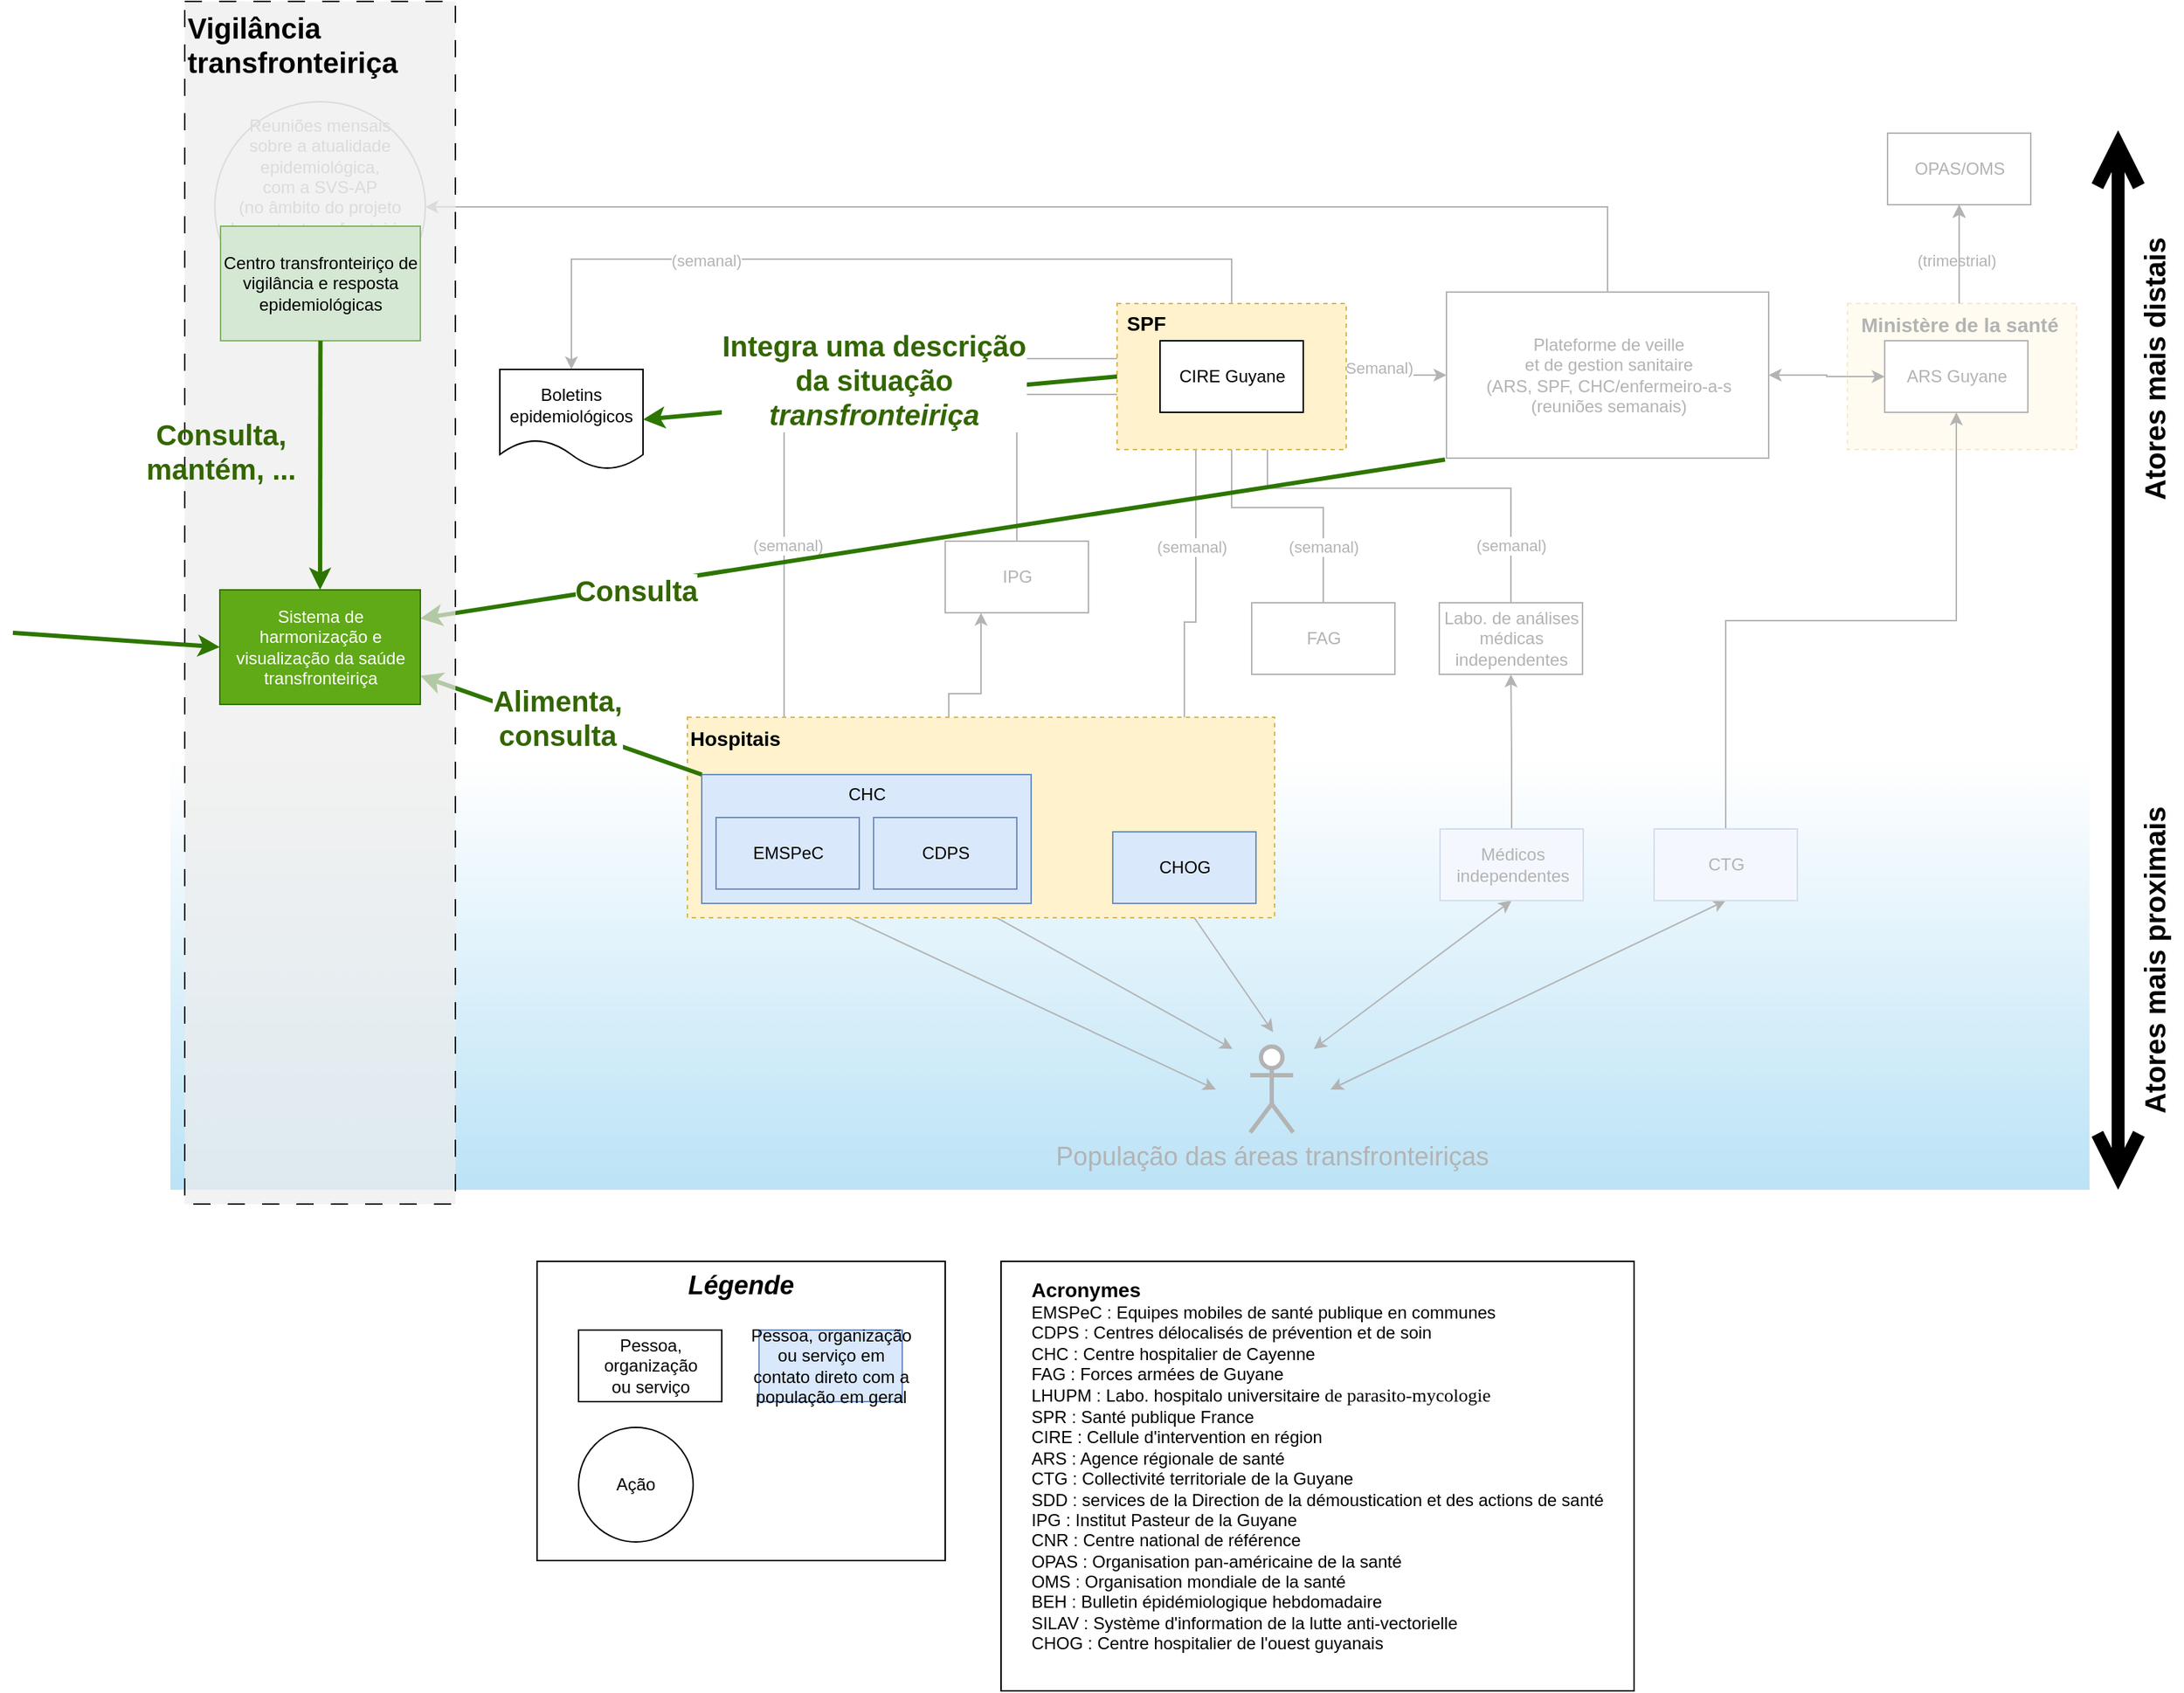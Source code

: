 <mxfile version="22.1.9" type="github">
  <diagram name="Page-1" id="qaMfYeFaqJegAqio4kjd">
    <mxGraphModel dx="3105" dy="2467" grid="1" gridSize="10" guides="1" tooltips="1" connect="1" arrows="1" fold="1" page="1" pageScale="1" pageWidth="827" pageHeight="1169" math="0" shadow="0">
      <root>
        <mxCell id="0" />
        <mxCell id="1" parent="0" />
        <mxCell id="crvka2P-HU-Vg22QQD_I-1" value="" style="whiteSpace=wrap;html=1;fillColor=#1ba1e2;fontColor=#ffffff;strokeColor=none;gradientColor=#FFFFFF;gradientDirection=north;" vertex="1" parent="1">
          <mxGeometry x="-620" y="130" width="1340" height="300" as="geometry" />
        </mxCell>
        <mxCell id="crvka2P-HU-Vg22QQD_I-3" value="" style="ellipse;whiteSpace=wrap;html=1;aspect=fixed;fillColor=none;dashed=1;strokeColor=none;" vertex="1" parent="1">
          <mxGeometry x="110" y="320" width="80" height="80" as="geometry" />
        </mxCell>
        <mxCell id="crvka2P-HU-Vg22QQD_I-6" value="" style="html=1;dashed=1;whitespace=wrap;fillColor=#fff2cc;strokeColor=#d6b656;align=left;" vertex="1" parent="1">
          <mxGeometry x="551" y="-189" width="160" height="102" as="geometry" />
        </mxCell>
        <mxCell id="crvka2P-HU-Vg22QQD_I-9" style="edgeStyle=orthogonalEdgeStyle;rounded=0;orthogonalLoop=1;jettySize=auto;html=1;exitX=0.5;exitY=0;exitDx=0;exitDy=0;entryX=0.5;entryY=0;entryDx=0;entryDy=0;" edge="1" parent="1" source="crvka2P-HU-Vg22QQD_I-10" target="crvka2P-HU-Vg22QQD_I-42">
          <mxGeometry relative="1" as="geometry">
            <mxPoint x="417" y="-815.5" as="targetPoint" />
            <Array as="points">
              <mxPoint x="121" y="-220" />
              <mxPoint x="-340" y="-220" />
            </Array>
          </mxGeometry>
        </mxCell>
        <mxCell id="crvka2P-HU-Vg22QQD_I-11" style="edgeStyle=orthogonalEdgeStyle;rounded=0;orthogonalLoop=1;jettySize=auto;html=1;exitX=0.5;exitY=0;exitDx=0;exitDy=0;entryX=0;entryY=0.75;entryDx=0;entryDy=0;" edge="1" parent="1" source="crvka2P-HU-Vg22QQD_I-12" target="crvka2P-HU-Vg22QQD_I-10">
          <mxGeometry relative="1" as="geometry" />
        </mxCell>
        <mxCell id="crvka2P-HU-Vg22QQD_I-12" value="IPG" style="html=1;dashed=0;whitespace=wrap;" vertex="1" parent="1">
          <mxGeometry x="-79" y="-23.01" width="100" height="50" as="geometry" />
        </mxCell>
        <mxCell id="crvka2P-HU-Vg22QQD_I-13" style="edgeStyle=orthogonalEdgeStyle;rounded=0;orthogonalLoop=1;jettySize=auto;html=1;exitX=0.75;exitY=0;exitDx=0;exitDy=0;entryX=0.25;entryY=1;entryDx=0;entryDy=0;startArrow=none;" edge="1" parent="1" source="crvka2P-HU-Vg22QQD_I-5" target="crvka2P-HU-Vg22QQD_I-12">
          <mxGeometry relative="1" as="geometry">
            <mxPoint x="-45.0" y="-235.0" as="sourcePoint" />
          </mxGeometry>
        </mxCell>
        <mxCell id="crvka2P-HU-Vg22QQD_I-14" style="edgeStyle=orthogonalEdgeStyle;rounded=0;orthogonalLoop=1;jettySize=auto;html=1;exitX=0.5;exitY=0;exitDx=0;exitDy=0;entryX=0.5;entryY=1;entryDx=0;entryDy=0;" edge="1" parent="1" source="crvka2P-HU-Vg22QQD_I-25" target="crvka2P-HU-Vg22QQD_I-28">
          <mxGeometry relative="1" as="geometry">
            <mxPoint x="932" y="-101.01" as="sourcePoint" />
          </mxGeometry>
        </mxCell>
        <mxCell id="crvka2P-HU-Vg22QQD_I-15" style="edgeStyle=orthogonalEdgeStyle;rounded=0;orthogonalLoop=1;jettySize=auto;html=1;entryX=0.5;entryY=1;entryDx=0;entryDy=0;startArrow=none;exitX=0.5;exitY=0;exitDx=0;exitDy=0;" edge="1" parent="1" source="crvka2P-HU-Vg22QQD_I-43" target="crvka2P-HU-Vg22QQD_I-10">
          <mxGeometry relative="1" as="geometry" />
        </mxCell>
        <mxCell id="crvka2P-HU-Vg22QQD_I-16" value="(semanal)" style="edgeLabel;html=1;align=center;verticalAlign=middle;resizable=0;points=[];" vertex="1" connectable="0" parent="crvka2P-HU-Vg22QQD_I-15">
          <mxGeometry x="0.186" relative="1" as="geometry">
            <mxPoint x="50" y="27" as="offset" />
          </mxGeometry>
        </mxCell>
        <mxCell id="crvka2P-HU-Vg22QQD_I-18" style="edgeStyle=orthogonalEdgeStyle;rounded=0;orthogonalLoop=1;jettySize=auto;html=1;entryX=0.25;entryY=1;entryDx=0;entryDy=0;exitX=0.5;exitY=0;exitDx=0;exitDy=0;" edge="1" parent="1" source="crvka2P-HU-Vg22QQD_I-17" target="crvka2P-HU-Vg22QQD_I-10">
          <mxGeometry relative="1" as="geometry">
            <mxPoint x="178" y="95" as="sourcePoint" />
            <mxPoint x="466" y="-545" as="targetPoint" />
          </mxGeometry>
        </mxCell>
        <mxCell id="crvka2P-HU-Vg22QQD_I-19" value="(semanal)" style="edgeLabel;html=1;align=center;verticalAlign=middle;resizable=0;points=[];" vertex="1" connectable="0" parent="crvka2P-HU-Vg22QQD_I-18">
          <mxGeometry x="0.511" y="-1" relative="1" as="geometry">
            <mxPoint x="-4" y="20" as="offset" />
          </mxGeometry>
        </mxCell>
        <mxCell id="crvka2P-HU-Vg22QQD_I-20" style="edgeStyle=orthogonalEdgeStyle;rounded=0;orthogonalLoop=1;jettySize=auto;html=1;exitX=0.5;exitY=0;exitDx=0;exitDy=0;entryX=0.5;entryY=1;entryDx=0;entryDy=0;" edge="1" parent="1" source="crvka2P-HU-Vg22QQD_I-22" target="crvka2P-HU-Vg22QQD_I-37">
          <mxGeometry relative="1" as="geometry" />
        </mxCell>
        <mxCell id="crvka2P-HU-Vg22QQD_I-21" style="rounded=0;orthogonalLoop=1;jettySize=auto;html=1;exitX=0.5;exitY=1;exitDx=0;exitDy=0;entryX=1;entryY=0;entryDx=0;entryDy=0;startArrow=classic;startFill=1;" edge="1" parent="1" source="crvka2P-HU-Vg22QQD_I-22" target="crvka2P-HU-Vg22QQD_I-3">
          <mxGeometry relative="1" as="geometry">
            <mxPoint x="201.0" y="430" as="targetPoint" />
          </mxGeometry>
        </mxCell>
        <mxCell id="crvka2P-HU-Vg22QQD_I-22" value="Médicos&lt;br&gt;independentes" style="html=1;dashed=0;whitespace=wrap;fillColor=#dae8fc;strokeColor=#6c8ebf;" vertex="1" parent="1">
          <mxGeometry x="266.51" y="178.01" width="100" height="50" as="geometry" />
        </mxCell>
        <mxCell id="crvka2P-HU-Vg22QQD_I-23" style="edgeStyle=orthogonalEdgeStyle;rounded=0;orthogonalLoop=1;jettySize=auto;html=1;exitX=0.25;exitY=0;exitDx=0;exitDy=0;entryX=0;entryY=0.25;entryDx=0;entryDy=0;" edge="1" parent="1" source="crvka2P-HU-Vg22QQD_I-5" target="crvka2P-HU-Vg22QQD_I-10">
          <mxGeometry relative="1" as="geometry">
            <mxPoint x="117" y="-264" as="sourcePoint" />
            <mxPoint x="221" y="-510" as="targetPoint" />
          </mxGeometry>
        </mxCell>
        <mxCell id="crvka2P-HU-Vg22QQD_I-24" style="rounded=0;orthogonalLoop=1;jettySize=auto;html=1;exitX=0.5;exitY=1;exitDx=0;exitDy=0;entryX=1;entryY=0.5;entryDx=0;entryDy=0;startArrow=classic;startFill=1;" edge="1" parent="1" source="crvka2P-HU-Vg22QQD_I-25" target="crvka2P-HU-Vg22QQD_I-3">
          <mxGeometry relative="1" as="geometry" />
        </mxCell>
        <mxCell id="crvka2P-HU-Vg22QQD_I-25" value="CTG" style="html=1;dashed=0;whitespace=wrap;fillColor=#dae8fc;strokeColor=#6c8ebf;" vertex="1" parent="1">
          <mxGeometry x="416" y="178.01" width="100" height="50" as="geometry" />
        </mxCell>
        <mxCell id="crvka2P-HU-Vg22QQD_I-26" style="edgeStyle=orthogonalEdgeStyle;rounded=0;orthogonalLoop=1;jettySize=auto;html=1;entryX=0.5;entryY=1;entryDx=0;entryDy=0;" edge="1" parent="1" source="crvka2P-HU-Vg22QQD_I-47" target="crvka2P-HU-Vg22QQD_I-38">
          <mxGeometry relative="1" as="geometry">
            <mxPoint x="591" y="-220" as="sourcePoint" />
          </mxGeometry>
        </mxCell>
        <mxCell id="crvka2P-HU-Vg22QQD_I-27" value="&amp;nbsp;(trimestrial)&amp;nbsp;" style="edgeLabel;html=1;align=center;verticalAlign=middle;resizable=0;points=[];" vertex="1" connectable="0" parent="crvka2P-HU-Vg22QQD_I-26">
          <mxGeometry x="0.87" y="3" relative="1" as="geometry">
            <mxPoint x="1" y="34" as="offset" />
          </mxGeometry>
        </mxCell>
        <mxCell id="crvka2P-HU-Vg22QQD_I-28" value="ARS Guyane" style="html=1;dashed=0;whitespace=wrap;" vertex="1" parent="1">
          <mxGeometry x="577" y="-163" width="100" height="50" as="geometry" />
        </mxCell>
        <mxCell id="crvka2P-HU-Vg22QQD_I-30" value="&lt;b&gt;&lt;i&gt;Légende&lt;/i&gt;&lt;/b&gt;" style="rounded=0;whiteSpace=wrap;html=1;fontSize=18;align=center;verticalAlign=top;fillColor=default;" vertex="1" parent="1">
          <mxGeometry x="-364" y="480" width="285" height="209" as="geometry" />
        </mxCell>
        <mxCell id="crvka2P-HU-Vg22QQD_I-31" value="Pessoa, organização&lt;br&gt;ou serviço em&lt;br&gt;contato direto com a&lt;br&gt;população em geral" style="html=1;dashed=0;whitespace=wrap;fillColor=#dae8fc;strokeColor=#6c8ebf;" vertex="1" parent="1">
          <mxGeometry x="-209" y="528" width="100" height="50" as="geometry" />
        </mxCell>
        <mxCell id="crvka2P-HU-Vg22QQD_I-32" value="Pessoa,&lt;br&gt;organização&lt;br&gt;ou serviço" style="html=1;dashed=0;whitespace=wrap;" vertex="1" parent="1">
          <mxGeometry x="-335" y="528" width="100" height="50" as="geometry" />
        </mxCell>
        <mxCell id="crvka2P-HU-Vg22QQD_I-33" value="População das áreas transfronteiriças" style="shape=umlActor;verticalLabelPosition=bottom;verticalAlign=top;html=1;outlineConnect=0;labelBackgroundColor=none;fontSize=18;strokeWidth=3;" vertex="1" parent="1">
          <mxGeometry x="134" y="330" width="30" height="60" as="geometry" />
        </mxCell>
        <mxCell id="crvka2P-HU-Vg22QQD_I-34" value="Ação" style="ellipse;whiteSpace=wrap;html=1;aspect=fixed;labelBackgroundColor=none;strokeWidth=1;fontSize=12;" vertex="1" parent="1">
          <mxGeometry x="-335" y="596" width="80" height="80" as="geometry" />
        </mxCell>
        <mxCell id="crvka2P-HU-Vg22QQD_I-35" style="edgeStyle=orthogonalEdgeStyle;rounded=0;orthogonalLoop=1;jettySize=auto;html=1;entryX=0.75;entryY=1;entryDx=0;entryDy=0;exitX=0.5;exitY=0;exitDx=0;exitDy=0;" edge="1" parent="1" source="crvka2P-HU-Vg22QQD_I-37" target="crvka2P-HU-Vg22QQD_I-10">
          <mxGeometry relative="1" as="geometry">
            <mxPoint x="433" y="-575" as="targetPoint" />
            <Array as="points">
              <mxPoint x="316" y="-60" />
              <mxPoint x="146" y="-60" />
            </Array>
          </mxGeometry>
        </mxCell>
        <mxCell id="crvka2P-HU-Vg22QQD_I-36" value="(semanal)" style="edgeLabel;html=1;align=center;verticalAlign=middle;resizable=0;points=[];" vertex="1" connectable="0" parent="crvka2P-HU-Vg22QQD_I-35">
          <mxGeometry x="-0.147" y="-3" relative="1" as="geometry">
            <mxPoint x="49" y="43" as="offset" />
          </mxGeometry>
        </mxCell>
        <mxCell id="crvka2P-HU-Vg22QQD_I-37" value="Labo. de análises&lt;br&gt;médicas&lt;br&gt;independentes" style="html=1;dashed=0;whitespace=wrap;" vertex="1" parent="1">
          <mxGeometry x="266.01" y="20" width="100" height="50" as="geometry" />
        </mxCell>
        <mxCell id="crvka2P-HU-Vg22QQD_I-38" value="OPAS/OMS" style="html=1;dashed=0;whitespace=wrap;" vertex="1" parent="1">
          <mxGeometry x="579" y="-308" width="100" height="50" as="geometry" />
        </mxCell>
        <mxCell id="crvka2P-HU-Vg22QQD_I-39" value="" style="edgeStyle=orthogonalEdgeStyle;rounded=0;orthogonalLoop=1;jettySize=auto;html=1;exitX=0.5;exitY=0;exitDx=0;exitDy=0;endArrow=classic;endFill=1;entryX=1;entryY=0.5;entryDx=0;entryDy=0;" edge="1" parent="1" source="crvka2P-HU-Vg22QQD_I-51" target="crvka2P-HU-Vg22QQD_I-40">
          <mxGeometry relative="1" as="geometry">
            <mxPoint x="1182" y="-210" as="sourcePoint" />
            <mxPoint x="-293" y="763" as="targetPoint" />
          </mxGeometry>
        </mxCell>
        <mxCell id="crvka2P-HU-Vg22QQD_I-40" value="&lt;div style=&quot;&quot;&gt;Reuniões mensais&lt;/div&gt;&lt;div style=&quot;&quot;&gt;sobre a atualidade epidemiológica,&lt;/div&gt;&lt;div style=&quot;&quot;&gt;com a SVS-AP&lt;/div&gt;&lt;div style=&quot;&quot;&gt;(no âmbito do projeto&lt;/div&gt;&lt;div style=&quot;&quot;&gt;de centro transfronteiriço&lt;/div&gt;&lt;div style=&quot;&quot;&gt;de vigilância e resposta&lt;/div&gt;&lt;div style=&quot;&quot;&gt;epidemiológicas 2022-2026)&lt;span style=&quot;background-color: initial;&quot;&gt;&amp;nbsp;&amp;nbsp;&lt;/span&gt;&lt;br style=&quot;border-color: var(--border-color);&quot;&gt;&lt;/div&gt;" style="shape=ellipse;html=1;dashed=0;whitespace=wrap;aspect=fixed;perimeter=ellipsePerimeter;fillColor=none;align=center;labelPosition=center;verticalLabelPosition=middle;verticalAlign=middle;whiteSpace=wrap;" vertex="1" parent="1">
          <mxGeometry x="-589" y="-330" width="147" height="147" as="geometry" />
        </mxCell>
        <mxCell id="crvka2P-HU-Vg22QQD_I-41" value="" style="edgeStyle=orthogonalEdgeStyle;rounded=0;orthogonalLoop=1;jettySize=auto;html=1;exitX=1;exitY=0.5;exitDx=0;exitDy=0;entryX=0;entryY=0.5;entryDx=0;entryDy=0;endArrow=classic;startArrow=classic;startFill=1;endFill=1;" edge="1" parent="1" source="crvka2P-HU-Vg22QQD_I-10" target="crvka2P-HU-Vg22QQD_I-51">
          <mxGeometry relative="1" as="geometry">
            <mxPoint x="458" y="-591" as="sourcePoint" />
            <mxPoint x="696" y="-553" as="targetPoint" />
            <Array as="points" />
          </mxGeometry>
        </mxCell>
        <mxCell id="crvka2P-HU-Vg22QQD_I-43" value="FAG" style="html=1;dashed=0;whitespace=wrap;" vertex="1" parent="1">
          <mxGeometry x="135" y="20" width="100" height="50" as="geometry" />
        </mxCell>
        <mxCell id="crvka2P-HU-Vg22QQD_I-45" value="" style="edgeStyle=orthogonalEdgeStyle;rounded=0;orthogonalLoop=1;jettySize=auto;html=1;" edge="1" parent="1" source="crvka2P-HU-Vg22QQD_I-47" target="crvka2P-HU-Vg22QQD_I-38">
          <mxGeometry relative="1" as="geometry" />
        </mxCell>
        <mxCell id="crvka2P-HU-Vg22QQD_I-46" value="" style="edgeStyle=orthogonalEdgeStyle;rounded=0;orthogonalLoop=1;jettySize=auto;html=1;" edge="1" parent="1" source="crvka2P-HU-Vg22QQD_I-47" target="crvka2P-HU-Vg22QQD_I-38">
          <mxGeometry relative="1" as="geometry" />
        </mxCell>
        <mxCell id="crvka2P-HU-Vg22QQD_I-47" value="&lt;font style=&quot;font-size: 14px;&quot;&gt;&lt;span style=&quot;font-size: 14px;&quot;&gt;Ministère de la santé&lt;/span&gt;&lt;/font&gt;" style="text;html=1;align=center;verticalAlign=middle;resizable=0;points=[];autosize=1;strokeColor=none;fillColor=none;fontSize=14;fontStyle=1" vertex="1" parent="1">
          <mxGeometry x="551" y="-189" width="156" height="29" as="geometry" />
        </mxCell>
        <mxCell id="crvka2P-HU-Vg22QQD_I-48" style="edgeStyle=orthogonalEdgeStyle;rounded=0;orthogonalLoop=1;jettySize=auto;html=1;exitX=0.5;exitY=1;exitDx=0;exitDy=0;" edge="1" parent="1">
          <mxGeometry relative="1" as="geometry">
            <mxPoint x="-159" y="68.99" as="sourcePoint" />
            <mxPoint x="-159" y="68.99" as="targetPoint" />
          </mxGeometry>
        </mxCell>
        <mxCell id="crvka2P-HU-Vg22QQD_I-49" value="&lt;div style=&quot;text-align: left; font-size: 14px;&quot;&gt;&lt;span style=&quot;background-color: initial;&quot;&gt;&lt;b style=&quot;&quot;&gt;&lt;font style=&quot;font-size: 14px;&quot;&gt;Acronymes&lt;/font&gt;&lt;/b&gt;&lt;/span&gt;&lt;/div&gt;&lt;div style=&quot;text-align: left;&quot;&gt;&lt;span style=&quot;background-color: initial;&quot;&gt;EMSPeC : Equipes mobiles&amp;nbsp;&lt;/span&gt;&lt;span style=&quot;background-color: initial;&quot;&gt;de santé&amp;nbsp;publique&amp;nbsp;&lt;/span&gt;&lt;span style=&quot;background-color: initial;&quot;&gt;en communes&lt;/span&gt;&lt;/div&gt;&lt;div style=&quot;text-align: left;&quot;&gt;&lt;span style=&quot;background-color: initial;&quot;&gt;CDPS : Centres délocalisés de prévention et de soin&lt;/span&gt;&lt;/div&gt;&lt;div style=&quot;text-align: left;&quot;&gt;&lt;span style=&quot;background-color: initial;&quot;&gt;CHC : Centre hospitalier de Cayenne&lt;/span&gt;&lt;/div&gt;&lt;div style=&quot;text-align: left;&quot;&gt;&lt;span style=&quot;background-color: initial;&quot;&gt;FAG : Forces armées de Guyane&lt;/span&gt;&lt;/div&gt;&lt;div style=&quot;text-align: left;&quot;&gt;&lt;span style=&quot;background-color: initial;&quot;&gt;LHUPM : Labo. hospitalo universitaire&amp;nbsp;&lt;/span&gt;&lt;span style=&quot;font-family: tahoma; font-size: 13px; background-color: rgb(255, 255, 255);&quot;&gt;de parasito-mycologie&lt;/span&gt;&lt;/div&gt;&lt;span style=&quot;&quot;&gt;&lt;div style=&quot;text-align: left;&quot;&gt;&lt;span style=&quot;background-color: initial;&quot;&gt;SPR : Santé publique France&lt;/span&gt;&lt;/div&gt;&lt;div style=&quot;text-align: left;&quot;&gt;&lt;span style=&quot;background-color: initial;&quot;&gt;CIRE : Cellule d&#39;intervention en région&lt;/span&gt;&lt;/div&gt;&lt;div style=&quot;text-align: left;&quot;&gt;&lt;span style=&quot;background-color: initial;&quot;&gt;ARS : Agence régionale de santé&lt;/span&gt;&lt;/div&gt;&lt;div style=&quot;text-align: left;&quot;&gt;&lt;span style=&quot;background-color: initial;&quot;&gt;CTG : Collectivité territoriale de la Guyane&lt;/span&gt;&lt;/div&gt;&lt;div style=&quot;text-align: left;&quot;&gt;&lt;span style=&quot;background-color: initial;&quot;&gt;SDD : services de la Direction de la démoustication et des actions de santé&lt;/span&gt;&lt;/div&gt;&lt;div style=&quot;text-align: left;&quot;&gt;&lt;span style=&quot;background-color: initial;&quot;&gt;IPG : Institut Pasteur de la Guyane&lt;/span&gt;&lt;/div&gt;&lt;div style=&quot;text-align: left;&quot;&gt;&lt;span style=&quot;background-color: initial;&quot;&gt;CNR : Centre national de référence&lt;/span&gt;&lt;/div&gt;&lt;div style=&quot;text-align: left;&quot;&gt;&lt;span style=&quot;background-color: initial;&quot;&gt;OPAS : Organisation pan-américaine de la santé&lt;/span&gt;&lt;/div&gt;&lt;div style=&quot;text-align: left;&quot;&gt;&lt;span style=&quot;background-color: initial;&quot;&gt;OMS : Organisation mondiale de la santé&lt;/span&gt;&lt;/div&gt;&lt;div style=&quot;text-align: left;&quot;&gt;&lt;span style=&quot;background-color: initial;&quot;&gt;BEH : Bulletin épidémiologique hebdomadaire&lt;/span&gt;&lt;/div&gt;&lt;div style=&quot;text-align: left;&quot;&gt;&lt;span style=&quot;background-color: initial;&quot;&gt;SILAV : Système d&#39;information de la lutte anti-vectorielle&lt;/span&gt;&lt;/div&gt;&lt;div style=&quot;text-align: left;&quot;&gt;&lt;span style=&quot;background-color: initial;&quot;&gt;CHOG : Centre hospitalier de l&#39;ouest guyanais&lt;/span&gt;&lt;/div&gt;&lt;br&gt;&lt;/span&gt;" style="rounded=0;whiteSpace=wrap;html=1;" vertex="1" parent="1">
          <mxGeometry x="-40" y="480" width="442" height="300" as="geometry" />
        </mxCell>
        <mxCell id="crvka2P-HU-Vg22QQD_I-50" value="" style="edgeStyle=orthogonalEdgeStyle;rounded=0;orthogonalLoop=1;jettySize=auto;html=1;exitX=0;exitY=0.5;exitDx=0;exitDy=0;endArrow=classic;endFill=1;entryX=1;entryY=0.5;entryDx=0;entryDy=0;startArrow=classic;startFill=1;" edge="1" parent="1" source="crvka2P-HU-Vg22QQD_I-28" target="crvka2P-HU-Vg22QQD_I-51">
          <mxGeometry relative="1" as="geometry">
            <mxPoint x="748" y="-150" as="sourcePoint" />
            <mxPoint x="-1112" y="-882" as="targetPoint" />
          </mxGeometry>
        </mxCell>
        <mxCell id="crvka2P-HU-Vg22QQD_I-51" value="Plateforme de veille&lt;br&gt;et de gestion sanitaire&lt;br&gt;(ARS, SPF, CHC/enfermeiro-a-s&lt;br&gt;(reuniões semanais)" style="html=1;dashed=0;whitespace=wrap;" vertex="1" parent="1">
          <mxGeometry x="271" y="-197" width="225" height="116" as="geometry" />
        </mxCell>
        <mxCell id="crvka2P-HU-Vg22QQD_I-52" value="(semanal)" style="edgeLabel;html=1;align=center;verticalAlign=middle;resizable=0;points=[];" vertex="1" connectable="0" parent="1">
          <mxGeometry x="-189.005" y="-20.002" as="geometry" />
        </mxCell>
        <mxCell id="crvka2P-HU-Vg22QQD_I-53" value="(Semanal)" style="edgeLabel;html=1;align=center;verticalAlign=middle;resizable=0;points=[];" vertex="1" connectable="0" parent="1">
          <mxGeometry x="220.995" y="-138.002" as="geometry">
            <mxPoint x="1" y="-6" as="offset" />
          </mxGeometry>
        </mxCell>
        <mxCell id="crvka2P-HU-Vg22QQD_I-54" style="rounded=0;orthogonalLoop=1;jettySize=auto;html=1;exitX=0.5;exitY=1;exitDx=0;exitDy=0;entryX=0;entryY=0.5;entryDx=0;entryDy=0;startArrow=classic;startFill=1;" edge="1" parent="1" source="crvka2P-HU-Vg22QQD_I-29" target="crvka2P-HU-Vg22QQD_I-3">
          <mxGeometry relative="1" as="geometry" />
        </mxCell>
        <mxCell id="crvka2P-HU-Vg22QQD_I-55" style="rounded=0;orthogonalLoop=1;jettySize=auto;html=1;exitX=0.5;exitY=1;exitDx=0;exitDy=0;entryX=0;entryY=0;entryDx=0;entryDy=0;startArrow=classic;startFill=1;" edge="1" parent="1" source="crvka2P-HU-Vg22QQD_I-8" target="crvka2P-HU-Vg22QQD_I-3">
          <mxGeometry relative="1" as="geometry" />
        </mxCell>
        <mxCell id="crvka2P-HU-Vg22QQD_I-56" style="rounded=0;orthogonalLoop=1;jettySize=auto;html=1;exitX=0.5;exitY=1;exitDx=0;exitDy=0;entryX=0.5;entryY=0;entryDx=0;entryDy=0;startArrow=classic;startFill=1;" edge="1" parent="1" source="crvka2P-HU-Vg22QQD_I-17" target="crvka2P-HU-Vg22QQD_I-3">
          <mxGeometry relative="1" as="geometry" />
        </mxCell>
        <mxCell id="crvka2P-HU-Vg22QQD_I-57" value="(semanal)" style="edgeLabel;html=1;align=center;verticalAlign=middle;resizable=0;points=[];" vertex="1" connectable="0" parent="1">
          <mxGeometry x="-79.005" y="-230.002" as="geometry">
            <mxPoint x="-167" y="11" as="offset" />
          </mxGeometry>
        </mxCell>
        <mxCell id="crvka2P-HU-Vg22QQD_I-58" value="" style="endArrow=open;startArrow=open;html=1;rounded=0;strokeWidth=9;startFill=0;endFill=0;sourcePerimeterSpacing=0;startSize=20;endSize=20;" edge="1" parent="1">
          <mxGeometry width="50" height="50" relative="1" as="geometry">
            <mxPoint x="740" y="430" as="sourcePoint" />
            <mxPoint x="740" y="-310" as="targetPoint" />
          </mxGeometry>
        </mxCell>
        <mxCell id="crvka2P-HU-Vg22QQD_I-59" value="Atores mais distais" style="text;html=1;align=center;verticalAlign=middle;resizable=0;points=[];autosize=1;strokeColor=none;fillColor=none;fontSize=20;fontStyle=1;rotation=270;" vertex="1" parent="1">
          <mxGeometry x="660" y="-163" width="210" height="40" as="geometry" />
        </mxCell>
        <mxCell id="crvka2P-HU-Vg22QQD_I-60" value="Atores mais proximais" style="text;html=1;align=center;verticalAlign=middle;resizable=0;points=[];autosize=1;strokeColor=none;fillColor=none;fontSize=20;fontStyle=1;rotation=270;" vertex="1" parent="1">
          <mxGeometry x="645" y="250" width="240" height="40" as="geometry" />
        </mxCell>
        <mxCell id="crvka2P-HU-Vg22QQD_I-69" value="" style="rounded=0;whiteSpace=wrap;html=1;strokeColor=none;gradientColor=none;opacity=70;" vertex="1" parent="1">
          <mxGeometry x="-620" y="-340" width="1340" height="770" as="geometry" />
        </mxCell>
        <mxCell id="crvka2P-HU-Vg22QQD_I-4" value="&lt;b&gt;&lt;font style=&quot;font-size: 14px;&quot;&gt;Hospitais&lt;/font&gt;&lt;/b&gt;" style="html=1;dashed=1;whitespace=wrap;fillColor=#fff2cc;strokeColor=#d6b656;align=left;verticalAlign=top;" vertex="1" parent="1">
          <mxGeometry x="-259" y="100" width="410" height="140" as="geometry" />
        </mxCell>
        <mxCell id="crvka2P-HU-Vg22QQD_I-5" value="CHC" style="html=1;dashed=0;whitespace=wrap;fillColor=#dae8fc;strokeColor=#6c8ebf;verticalAlign=top;align=center;" vertex="1" parent="1">
          <mxGeometry x="-249" y="140" width="230" height="90" as="geometry" />
        </mxCell>
        <mxCell id="crvka2P-HU-Vg22QQD_I-7" value="" style="html=1;dashed=1;whitespace=wrap;fillColor=#fff2cc;strokeColor=#d6b656;align=left;" vertex="1" parent="1">
          <mxGeometry x="41.01" y="-189" width="160" height="102" as="geometry" />
        </mxCell>
        <mxCell id="crvka2P-HU-Vg22QQD_I-8" value="CDPS" style="html=1;dashed=0;whitespace=wrap;fillColor=#dae8fc;strokeColor=#6c8ebf;" vertex="1" parent="1">
          <mxGeometry x="-129" y="170" width="100" height="50" as="geometry" />
        </mxCell>
        <mxCell id="crvka2P-HU-Vg22QQD_I-10" value="CIRE Guyane" style="html=1;dashed=0;whitespace=wrap;" vertex="1" parent="1">
          <mxGeometry x="71.01" y="-163" width="100" height="50" as="geometry" />
        </mxCell>
        <mxCell id="crvka2P-HU-Vg22QQD_I-17" value="CHOG" style="html=1;dashed=0;whitespace=wrap;fillColor=#dae8fc;strokeColor=#6c8ebf;" vertex="1" parent="1">
          <mxGeometry x="38.01" y="180" width="100" height="50" as="geometry" />
        </mxCell>
        <mxCell id="crvka2P-HU-Vg22QQD_I-29" value="EMSPeC" style="html=1;dashed=0;whitespace=wrap;fillColor=#dae8fc;strokeColor=#6c8ebf;" vertex="1" parent="1">
          <mxGeometry x="-239" y="170" width="100" height="50" as="geometry" />
        </mxCell>
        <mxCell id="crvka2P-HU-Vg22QQD_I-42" value="Boletins epidemiológicos" style="shape=document;whiteSpace=wrap;html=1;boundedLbl=1;dashed=0;flipH=1;" vertex="1" parent="1">
          <mxGeometry x="-390" y="-143" width="100" height="70" as="geometry" />
        </mxCell>
        <mxCell id="crvka2P-HU-Vg22QQD_I-44" value="&lt;font style=&quot;font-size: 14px;&quot;&gt;&lt;span style=&quot;font-size: 14px;&quot;&gt;SPF&lt;/span&gt;&lt;/font&gt;" style="text;html=1;align=center;verticalAlign=middle;resizable=0;points=[];autosize=1;strokeColor=none;fillColor=none;fontSize=14;fontStyle=1" vertex="1" parent="1">
          <mxGeometry x="38.01" y="-190" width="45" height="29" as="geometry" />
        </mxCell>
        <mxCell id="crvka2P-HU-Vg22QQD_I-64" style="rounded=0;orthogonalLoop=1;jettySize=auto;html=1;exitX=0;exitY=0.5;exitDx=0;exitDy=0;entryX=1;entryY=0.5;entryDx=0;entryDy=0;strokeWidth=3;fillColor=#60a917;strokeColor=#2D7600;" edge="1" parent="1" source="crvka2P-HU-Vg22QQD_I-7" target="crvka2P-HU-Vg22QQD_I-42">
          <mxGeometry relative="1" as="geometry">
            <mxPoint x="81" y="-128" as="sourcePoint" />
            <mxPoint x="-435" y="30" as="targetPoint" />
          </mxGeometry>
        </mxCell>
        <mxCell id="crvka2P-HU-Vg22QQD_I-68" value="&lt;b style=&quot;border-color: var(--border-color); color: rgb(51, 102, 0); font-size: 20px;&quot;&gt;Integra uma descrição&lt;br&gt;da situação&lt;br&gt;&lt;i&gt;transfronteiriça&lt;/i&gt;&lt;/b&gt;" style="edgeLabel;html=1;align=center;verticalAlign=middle;resizable=0;points=[];" vertex="1" connectable="0" parent="crvka2P-HU-Vg22QQD_I-64">
          <mxGeometry x="0.466" y="1" relative="1" as="geometry">
            <mxPoint x="72" y="-21" as="offset" />
          </mxGeometry>
        </mxCell>
        <mxCell id="crvka2P-HU-Vg22QQD_I-62" style="rounded=0;orthogonalLoop=1;jettySize=auto;html=1;entryX=1;entryY=0.25;entryDx=0;entryDy=0;strokeWidth=3;fillColor=#60a917;strokeColor=#2D7600;" edge="1" parent="1" target="crvka2P-HU-Vg22QQD_I-61">
          <mxGeometry relative="1" as="geometry">
            <mxPoint x="270" y="-80" as="sourcePoint" />
          </mxGeometry>
        </mxCell>
        <mxCell id="crvka2P-HU-Vg22QQD_I-67" value="&lt;font color=&quot;#336600&quot; style=&quot;font-size: 20px;&quot;&gt;&lt;b&gt;Consulta&lt;/b&gt;&lt;/font&gt;" style="edgeLabel;html=1;align=center;verticalAlign=middle;resizable=0;points=[];" vertex="1" connectable="0" parent="crvka2P-HU-Vg22QQD_I-62">
          <mxGeometry x="0.424" y="1" relative="1" as="geometry">
            <mxPoint x="-56" y="11" as="offset" />
          </mxGeometry>
        </mxCell>
        <mxCell id="crvka2P-HU-Vg22QQD_I-63" style="rounded=0;orthogonalLoop=1;jettySize=auto;html=1;exitX=0;exitY=0;exitDx=0;exitDy=0;entryX=1;entryY=0.75;entryDx=0;entryDy=0;strokeWidth=3;fillColor=#60a917;strokeColor=#2D7600;" edge="1" parent="1" source="crvka2P-HU-Vg22QQD_I-5" target="crvka2P-HU-Vg22QQD_I-61">
          <mxGeometry relative="1" as="geometry">
            <mxPoint x="81" y="-128" as="sourcePoint" />
            <mxPoint x="-435" y="50" as="targetPoint" />
          </mxGeometry>
        </mxCell>
        <mxCell id="crvka2P-HU-Vg22QQD_I-71" value="&lt;b style=&quot;border-color: var(--border-color); color: rgb(51, 102, 0); font-size: 20px;&quot;&gt;Alimenta,&lt;br&gt;consulta&lt;/b&gt;" style="edgeLabel;html=1;align=center;verticalAlign=middle;resizable=0;points=[];" vertex="1" connectable="0" parent="crvka2P-HU-Vg22QQD_I-63">
          <mxGeometry x="0.25" y="-1" relative="1" as="geometry">
            <mxPoint x="21" y="4" as="offset" />
          </mxGeometry>
        </mxCell>
        <mxCell id="crvka2P-HU-Vg22QQD_I-2" value="Vigilância transfronteiriça" style="rounded=0;whiteSpace=wrap;html=1;fillColor=#EDEDED;dashed=1;dashPattern=12 12;verticalAlign=top;align=left;fontSize=20;fontStyle=1;strokeOpacity=100;fillOpacity=70;" vertex="1" parent="1">
          <mxGeometry x="-610" y="-400" width="189" height="840" as="geometry" />
        </mxCell>
        <mxCell id="crvka2P-HU-Vg22QQD_I-66" value="Centro transfronteiriço de vigilância e resposta epidemiológicas" style="rounded=0;whiteSpace=wrap;html=1;fillColor=#d5e8d4;strokeColor=#82b366;" vertex="1" parent="1">
          <mxGeometry x="-585" y="-243" width="139.5" height="80" as="geometry" />
        </mxCell>
        <mxCell id="crvka2P-HU-Vg22QQD_I-61" value="Sistema de harmonização e visualização da saúde transfronteiriça" style="rounded=0;whiteSpace=wrap;html=1;fillColor=#60a917;strokeColor=#2D7600;fontColor=#ffffff;" vertex="1" parent="1">
          <mxGeometry x="-585.5" y="11" width="140" height="80" as="geometry" />
        </mxCell>
        <mxCell id="crvka2P-HU-Vg22QQD_I-65" style="rounded=0;orthogonalLoop=1;jettySize=auto;html=1;entryX=0;entryY=0.5;entryDx=0;entryDy=0;strokeWidth=3;fillColor=#60a917;strokeColor=#2D7600;" edge="1" parent="1" target="crvka2P-HU-Vg22QQD_I-61">
          <mxGeometry relative="1" as="geometry">
            <mxPoint x="-730" y="41" as="sourcePoint" />
            <mxPoint x="-750" y="91" as="targetPoint" />
          </mxGeometry>
        </mxCell>
        <mxCell id="crvka2P-HU-Vg22QQD_I-74" style="rounded=0;orthogonalLoop=1;jettySize=auto;html=1;entryX=0.5;entryY=0;entryDx=0;entryDy=0;strokeWidth=3;fillColor=#60a917;strokeColor=#2D7600;exitX=0.5;exitY=1;exitDx=0;exitDy=0;" edge="1" parent="1" source="crvka2P-HU-Vg22QQD_I-66" target="crvka2P-HU-Vg22QQD_I-61">
          <mxGeometry relative="1" as="geometry">
            <mxPoint x="-360" y="20" as="sourcePoint" />
            <mxPoint x="-435" y="41" as="targetPoint" />
          </mxGeometry>
        </mxCell>
        <mxCell id="crvka2P-HU-Vg22QQD_I-75" value="&lt;font color=&quot;#336600&quot; style=&quot;font-size: 20px;&quot;&gt;&lt;b&gt;Consulta,&lt;br&gt;mantém, ...&lt;/b&gt;&lt;/font&gt;" style="edgeLabel;html=1;align=center;verticalAlign=middle;resizable=0;points=[];labelBackgroundColor=none;" vertex="1" connectable="0" parent="crvka2P-HU-Vg22QQD_I-74">
          <mxGeometry x="0.424" y="1" relative="1" as="geometry">
            <mxPoint x="-71" y="-47" as="offset" />
          </mxGeometry>
        </mxCell>
      </root>
    </mxGraphModel>
  </diagram>
</mxfile>
